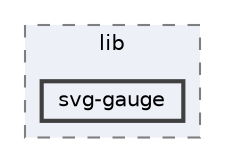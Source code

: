 digraph "BLAZAM/wwwroot/lib/svg-gauge"
{
 // LATEX_PDF_SIZE
  bgcolor="transparent";
  edge [fontname=Helvetica,fontsize=10,labelfontname=Helvetica,labelfontsize=10];
  node [fontname=Helvetica,fontsize=10,shape=box,height=0.2,width=0.4];
  compound=true
  subgraph clusterdir_b393be5a65b91aaba91957213959b61d {
    graph [ bgcolor="#edf0f7", pencolor="grey50", label="lib", fontname=Helvetica,fontsize=10 style="filled,dashed", URL="dir_b393be5a65b91aaba91957213959b61d.html",tooltip=""]
  dir_b223cddff8b85e5a1844a1062726c4c8 [label="svg-gauge", fillcolor="#edf0f7", color="grey25", style="filled,bold", URL="dir_b223cddff8b85e5a1844a1062726c4c8.html",tooltip=""];
  }
}
